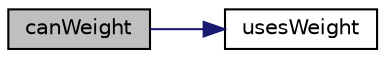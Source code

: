 digraph "canWeight"
{
  bgcolor="transparent";
  edge [fontname="Helvetica",fontsize="10",labelfontname="Helvetica",labelfontsize="10"];
  node [fontname="Helvetica",fontsize="10",shape=record];
  rankdir="LR";
  Node1 [label="canWeight",height=0.2,width=0.4,color="black", fillcolor="grey75", style="filled" fontcolor="black"];
  Node1 -> Node2 [color="midnightblue",fontsize="10",style="solid",fontname="Helvetica"];
  Node2 [label="usesWeight",height=0.2,width=0.4,color="black",URL="$classFoam_1_1functionObjects_1_1fieldValues_1_1surfaceFieldValue.html#a474524b65996ba52bd8e27e67d743a3d",tooltip="True if the operation variant uses a weight-field. "];
}

